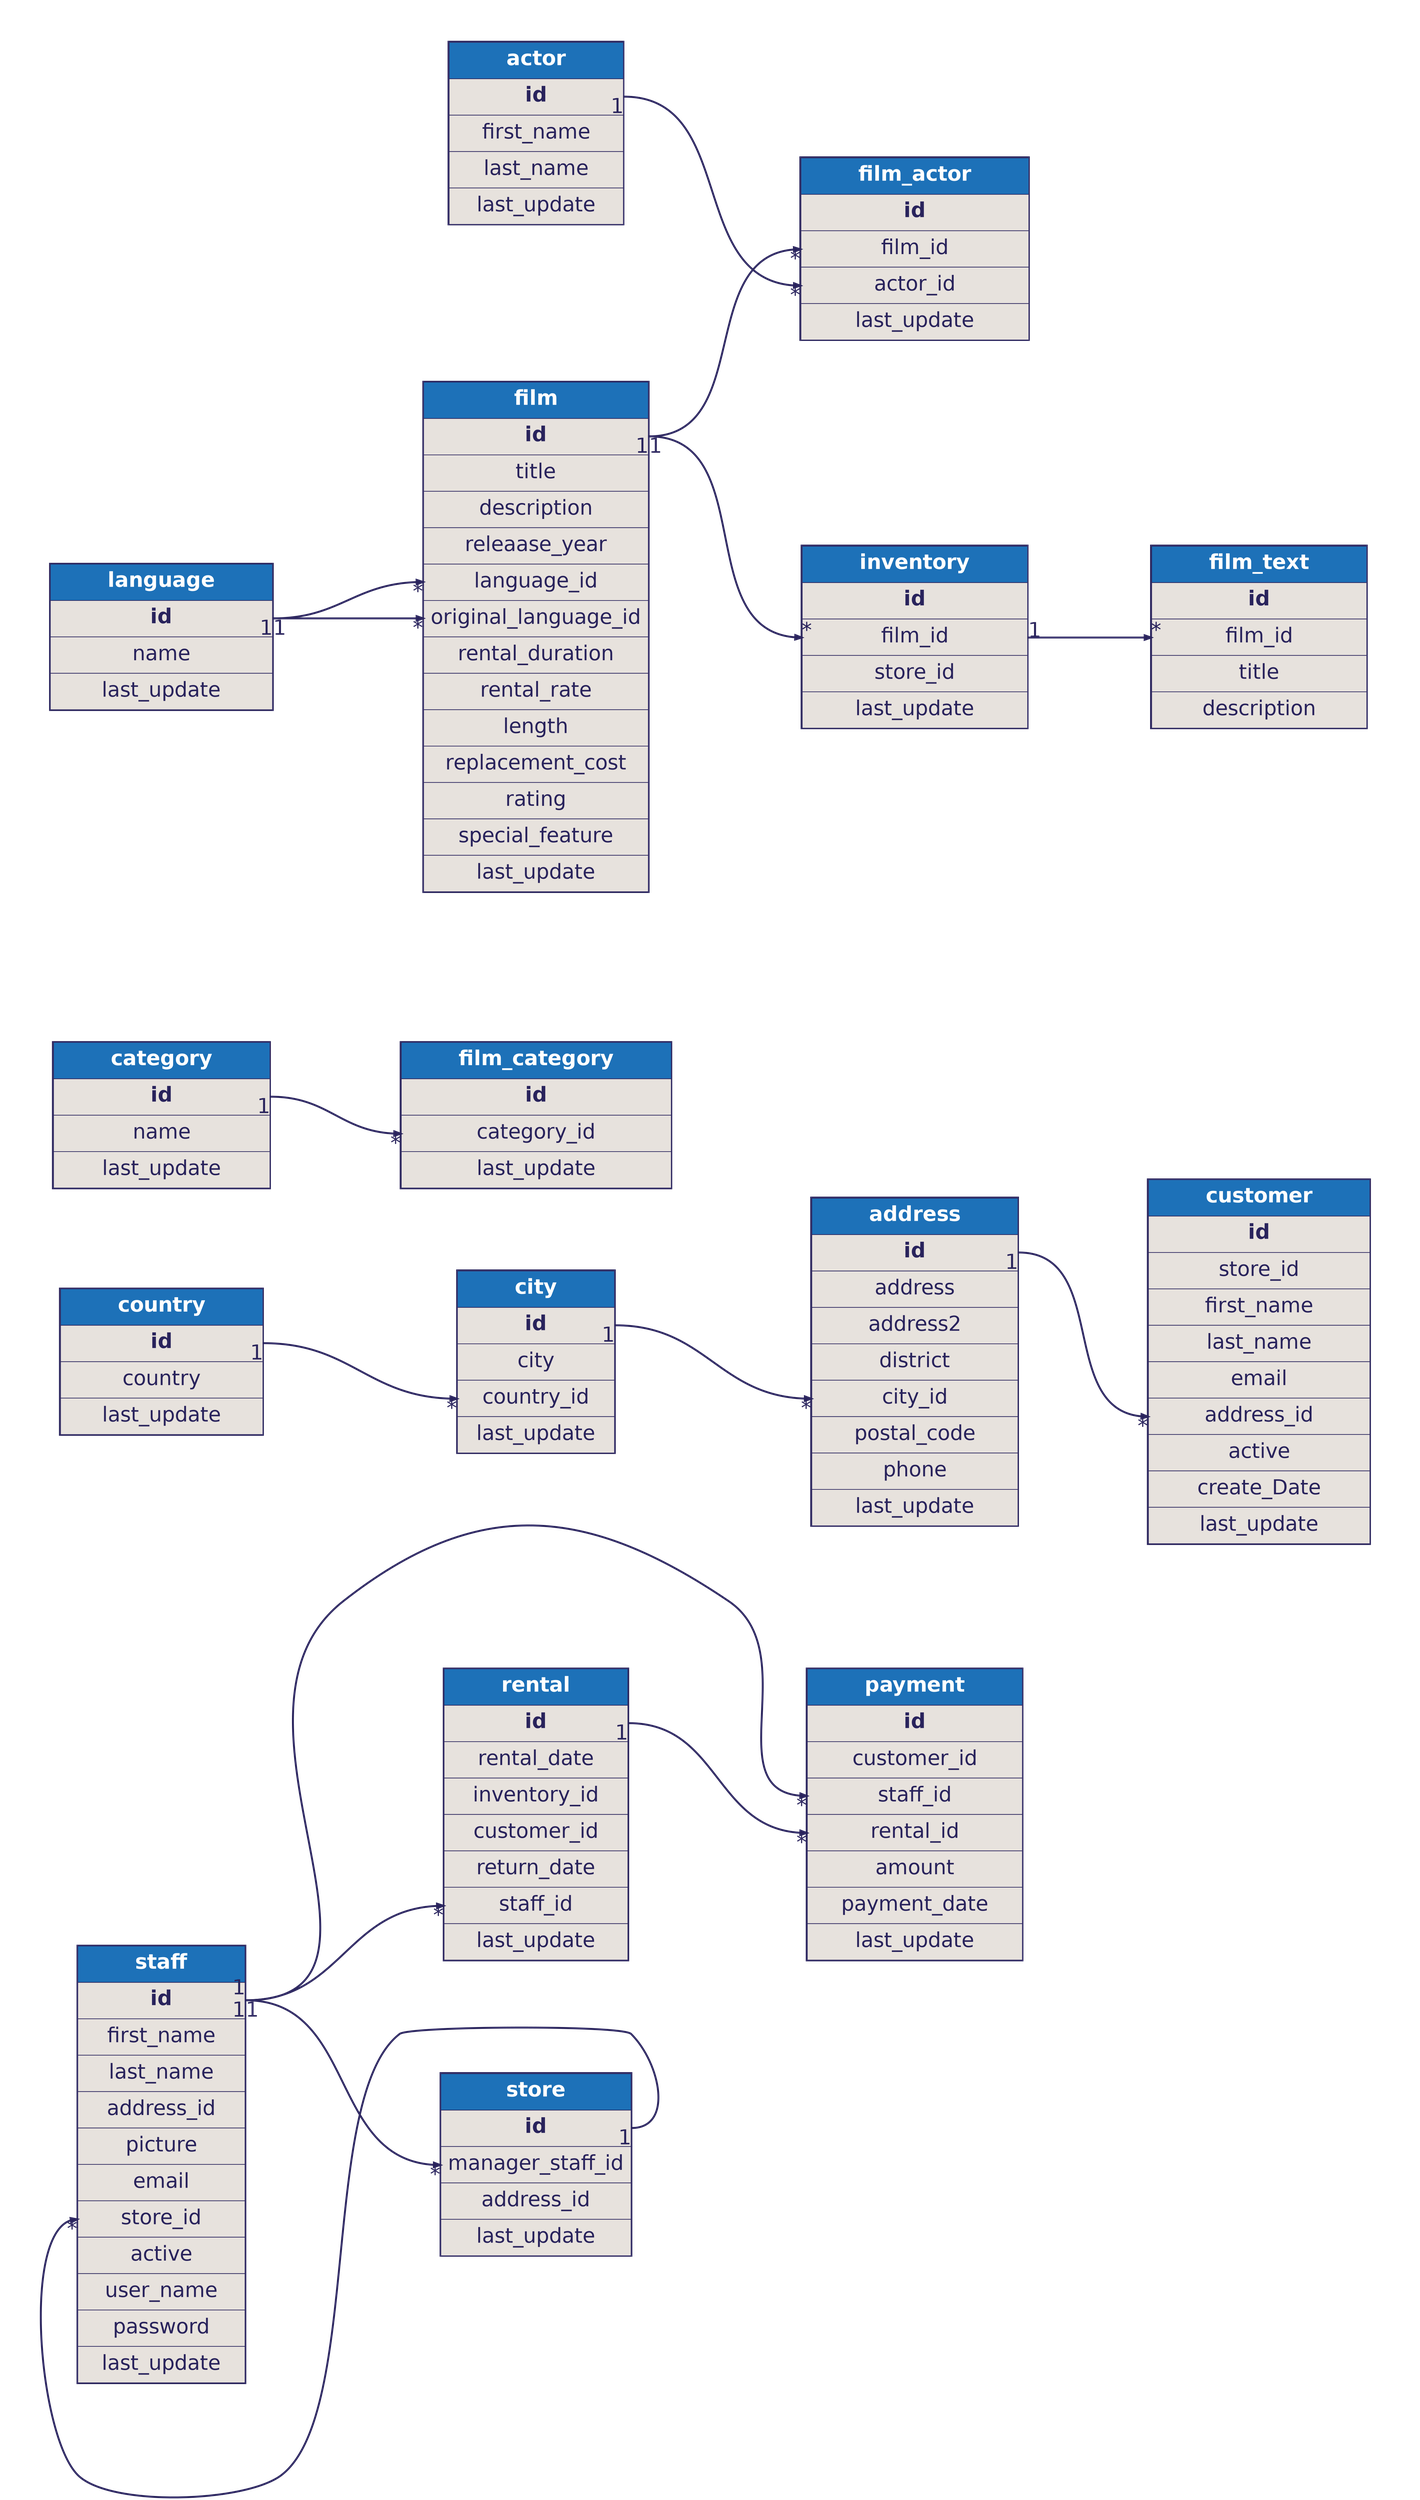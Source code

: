digraph dbml {
      rankdir=LR;
      graph [fontname="helvetica", fontsize=32, fontcolor="#29235c", bgcolor="transparent"];
      node [penwidth=0, margin=0, fontname="helvetica", fontsize=32, fontcolor="#29235c"];
      edge [fontname="helvetica", fontsize=32, fontcolor="#29235c", color="#29235c"];

      
      
      "staff" [id=staff;label=<<TABLE BORDER="2" COLOR="#29235c" CELLBORDER="1" CELLSPACING="0" CELLPADDING="10" >
      <TR><TD PORT="f0" WIDTH="150" BGCOLOR="#1d71b8"><font color="#ffffff"><B>       staff       </B></font></TD></TR>
<TR><TD PORT="f1" BGCOLOR="#e7e2dd"><b>id</b></TD></TR>
<TR><TD PORT="f2" BGCOLOR="#e7e2dd">first_name</TD></TR>
<TR><TD PORT="f3" BGCOLOR="#e7e2dd">last_name</TD></TR>
<TR><TD PORT="f4" BGCOLOR="#e7e2dd">address_id</TD></TR>
<TR><TD PORT="f5" BGCOLOR="#e7e2dd">picture</TD></TR>
<TR><TD PORT="f6" BGCOLOR="#e7e2dd">email</TD></TR>
<TR><TD PORT="f7" BGCOLOR="#e7e2dd">store_id</TD></TR>
<TR><TD PORT="f8" BGCOLOR="#e7e2dd">active</TD></TR>
<TR><TD PORT="f9" BGCOLOR="#e7e2dd">user_name</TD></TR>
<TR><TD PORT="f10" BGCOLOR="#e7e2dd">password</TD></TR>
<TR><TD PORT="f11" BGCOLOR="#e7e2dd">last_update</TD></TR>
    </TABLE>>];
"store" [id=store;label=<<TABLE BORDER="2" COLOR="#29235c" CELLBORDER="1" CELLSPACING="0" CELLPADDING="10" >
      <TR><TD PORT="f0" WIDTH="150" BGCOLOR="#1d71b8"><font color="#ffffff"><B>       store       </B></font></TD></TR>
<TR><TD PORT="f1" BGCOLOR="#e7e2dd"><b>id</b></TD></TR>
<TR><TD PORT="f2" BGCOLOR="#e7e2dd">manager_staff_id</TD></TR>
<TR><TD PORT="f3" BGCOLOR="#e7e2dd">address_id</TD></TR>
<TR><TD PORT="f4" BGCOLOR="#e7e2dd">last_update</TD></TR>
    </TABLE>>];
"payment" [id=payment;label=<<TABLE BORDER="2" COLOR="#29235c" CELLBORDER="1" CELLSPACING="0" CELLPADDING="10" >
      <TR><TD PORT="f0" WIDTH="150" BGCOLOR="#1d71b8"><font color="#ffffff"><B>       payment       </B></font></TD></TR>
<TR><TD PORT="f1" BGCOLOR="#e7e2dd"><b>id</b></TD></TR>
<TR><TD PORT="f2" BGCOLOR="#e7e2dd">customer_id</TD></TR>
<TR><TD PORT="f3" BGCOLOR="#e7e2dd">staff_id</TD></TR>
<TR><TD PORT="f4" BGCOLOR="#e7e2dd">rental_id</TD></TR>
<TR><TD PORT="f5" BGCOLOR="#e7e2dd">amount</TD></TR>
<TR><TD PORT="f6" BGCOLOR="#e7e2dd">payment_date</TD></TR>
<TR><TD PORT="f7" BGCOLOR="#e7e2dd">last_update</TD></TR>
    </TABLE>>];
"rental" [id=rental;label=<<TABLE BORDER="2" COLOR="#29235c" CELLBORDER="1" CELLSPACING="0" CELLPADDING="10" >
      <TR><TD PORT="f0" WIDTH="150" BGCOLOR="#1d71b8"><font color="#ffffff"><B>       rental       </B></font></TD></TR>
<TR><TD PORT="f1" BGCOLOR="#e7e2dd"><b>id</b></TD></TR>
<TR><TD PORT="f2" BGCOLOR="#e7e2dd">rental_date</TD></TR>
<TR><TD PORT="f3" BGCOLOR="#e7e2dd">inventory_id</TD></TR>
<TR><TD PORT="f4" BGCOLOR="#e7e2dd">customer_id</TD></TR>
<TR><TD PORT="f5" BGCOLOR="#e7e2dd">return_date</TD></TR>
<TR><TD PORT="f6" BGCOLOR="#e7e2dd">staff_id</TD></TR>
<TR><TD PORT="f7" BGCOLOR="#e7e2dd">last_update</TD></TR>
    </TABLE>>];
"country" [id=country;label=<<TABLE BORDER="2" COLOR="#29235c" CELLBORDER="1" CELLSPACING="0" CELLPADDING="10" >
      <TR><TD PORT="f0" WIDTH="150" BGCOLOR="#1d71b8"><font color="#ffffff"><B>       country       </B></font></TD></TR>
<TR><TD PORT="f1" BGCOLOR="#e7e2dd"><b>id</b></TD></TR>
<TR><TD PORT="f2" BGCOLOR="#e7e2dd">country</TD></TR>
<TR><TD PORT="f3" BGCOLOR="#e7e2dd">last_update</TD></TR>
    </TABLE>>];
"city" [id=city;label=<<TABLE BORDER="2" COLOR="#29235c" CELLBORDER="1" CELLSPACING="0" CELLPADDING="10" >
      <TR><TD PORT="f0" WIDTH="150" BGCOLOR="#1d71b8"><font color="#ffffff"><B>       city       </B></font></TD></TR>
<TR><TD PORT="f1" BGCOLOR="#e7e2dd"><b>id</b></TD></TR>
<TR><TD PORT="f2" BGCOLOR="#e7e2dd">city</TD></TR>
<TR><TD PORT="f3" BGCOLOR="#e7e2dd">country_id</TD></TR>
<TR><TD PORT="f4" BGCOLOR="#e7e2dd">last_update</TD></TR>
    </TABLE>>];
"address" [id=address;label=<<TABLE BORDER="2" COLOR="#29235c" CELLBORDER="1" CELLSPACING="0" CELLPADDING="10" >
      <TR><TD PORT="f0" WIDTH="150" BGCOLOR="#1d71b8"><font color="#ffffff"><B>       address       </B></font></TD></TR>
<TR><TD PORT="f1" BGCOLOR="#e7e2dd"><b>id</b></TD></TR>
<TR><TD PORT="f2" BGCOLOR="#e7e2dd">address</TD></TR>
<TR><TD PORT="f3" BGCOLOR="#e7e2dd">address2</TD></TR>
<TR><TD PORT="f4" BGCOLOR="#e7e2dd">district</TD></TR>
<TR><TD PORT="f5" BGCOLOR="#e7e2dd">city_id</TD></TR>
<TR><TD PORT="f6" BGCOLOR="#e7e2dd">postal_code</TD></TR>
<TR><TD PORT="f7" BGCOLOR="#e7e2dd">phone</TD></TR>
<TR><TD PORT="f8" BGCOLOR="#e7e2dd">last_update</TD></TR>
    </TABLE>>];
"customer" [id=customer;label=<<TABLE BORDER="2" COLOR="#29235c" CELLBORDER="1" CELLSPACING="0" CELLPADDING="10" >
      <TR><TD PORT="f0" WIDTH="150" BGCOLOR="#1d71b8"><font color="#ffffff"><B>       customer       </B></font></TD></TR>
<TR><TD PORT="f1" BGCOLOR="#e7e2dd"><b>id</b></TD></TR>
<TR><TD PORT="f2" BGCOLOR="#e7e2dd">store_id</TD></TR>
<TR><TD PORT="f3" BGCOLOR="#e7e2dd">first_name</TD></TR>
<TR><TD PORT="f4" BGCOLOR="#e7e2dd">last_name</TD></TR>
<TR><TD PORT="f5" BGCOLOR="#e7e2dd">email</TD></TR>
<TR><TD PORT="f6" BGCOLOR="#e7e2dd">address_id</TD></TR>
<TR><TD PORT="f7" BGCOLOR="#e7e2dd">active</TD></TR>
<TR><TD PORT="f8" BGCOLOR="#e7e2dd">create_Date</TD></TR>
<TR><TD PORT="f9" BGCOLOR="#e7e2dd">last_update</TD></TR>
    </TABLE>>];
"category" [id=category;label=<<TABLE BORDER="2" COLOR="#29235c" CELLBORDER="1" CELLSPACING="0" CELLPADDING="10" >
      <TR><TD PORT="f0" WIDTH="150" BGCOLOR="#1d71b8"><font color="#ffffff"><B>       category       </B></font></TD></TR>
<TR><TD PORT="f1" BGCOLOR="#e7e2dd"><b>id</b></TD></TR>
<TR><TD PORT="f2" BGCOLOR="#e7e2dd">name</TD></TR>
<TR><TD PORT="f3" BGCOLOR="#e7e2dd">last_update</TD></TR>
    </TABLE>>];
"film_category" [id=film_category;label=<<TABLE BORDER="2" COLOR="#29235c" CELLBORDER="1" CELLSPACING="0" CELLPADDING="10" >
      <TR><TD PORT="f0" WIDTH="150" BGCOLOR="#1d71b8"><font color="#ffffff"><B>       film_category       </B></font></TD></TR>
<TR><TD PORT="f1" BGCOLOR="#e7e2dd"><b>id</b></TD></TR>
<TR><TD PORT="f2" BGCOLOR="#e7e2dd">category_id</TD></TR>
<TR><TD PORT="f3" BGCOLOR="#e7e2dd">last_update</TD></TR>
    </TABLE>>];
"language" [id=language;label=<<TABLE BORDER="2" COLOR="#29235c" CELLBORDER="1" CELLSPACING="0" CELLPADDING="10" >
      <TR><TD PORT="f0" WIDTH="150" BGCOLOR="#1d71b8"><font color="#ffffff"><B>       language       </B></font></TD></TR>
<TR><TD PORT="f1" BGCOLOR="#e7e2dd"><b>id</b></TD></TR>
<TR><TD PORT="f2" BGCOLOR="#e7e2dd">name</TD></TR>
<TR><TD PORT="f3" BGCOLOR="#e7e2dd">last_update</TD></TR>
    </TABLE>>];
"film_text" [id=film_text;label=<<TABLE BORDER="2" COLOR="#29235c" CELLBORDER="1" CELLSPACING="0" CELLPADDING="10" >
      <TR><TD PORT="f0" WIDTH="150" BGCOLOR="#1d71b8"><font color="#ffffff"><B>       film_text       </B></font></TD></TR>
<TR><TD PORT="f1" BGCOLOR="#e7e2dd"><b>id</b></TD></TR>
<TR><TD PORT="f2" BGCOLOR="#e7e2dd">film_id</TD></TR>
<TR><TD PORT="f3" BGCOLOR="#e7e2dd">title</TD></TR>
<TR><TD PORT="f4" BGCOLOR="#e7e2dd">description</TD></TR>
    </TABLE>>];
"actor" [id=actor;label=<<TABLE BORDER="2" COLOR="#29235c" CELLBORDER="1" CELLSPACING="0" CELLPADDING="10" >
      <TR><TD PORT="f0" WIDTH="150" BGCOLOR="#1d71b8"><font color="#ffffff"><B>       actor       </B></font></TD></TR>
<TR><TD PORT="f1" BGCOLOR="#e7e2dd"><b>id</b></TD></TR>
<TR><TD PORT="f2" BGCOLOR="#e7e2dd">first_name</TD></TR>
<TR><TD PORT="f3" BGCOLOR="#e7e2dd">last_name</TD></TR>
<TR><TD PORT="f4" BGCOLOR="#e7e2dd">last_update</TD></TR>
    </TABLE>>];
"film" [id=film;label=<<TABLE BORDER="2" COLOR="#29235c" CELLBORDER="1" CELLSPACING="0" CELLPADDING="10" >
      <TR><TD PORT="f0" WIDTH="150" BGCOLOR="#1d71b8"><font color="#ffffff"><B>       film       </B></font></TD></TR>
<TR><TD PORT="f1" BGCOLOR="#e7e2dd"><b>id</b></TD></TR>
<TR><TD PORT="f2" BGCOLOR="#e7e2dd">title</TD></TR>
<TR><TD PORT="f3" BGCOLOR="#e7e2dd">description</TD></TR>
<TR><TD PORT="f4" BGCOLOR="#e7e2dd">releaase_year</TD></TR>
<TR><TD PORT="f5" BGCOLOR="#e7e2dd">language_id</TD></TR>
<TR><TD PORT="f6" BGCOLOR="#e7e2dd">original_language_id</TD></TR>
<TR><TD PORT="f7" BGCOLOR="#e7e2dd">rental_duration</TD></TR>
<TR><TD PORT="f8" BGCOLOR="#e7e2dd">rental_rate</TD></TR>
<TR><TD PORT="f9" BGCOLOR="#e7e2dd">length</TD></TR>
<TR><TD PORT="f10" BGCOLOR="#e7e2dd">replacement_cost</TD></TR>
<TR><TD PORT="f11" BGCOLOR="#e7e2dd">rating</TD></TR>
<TR><TD PORT="f12" BGCOLOR="#e7e2dd">special_feature</TD></TR>
<TR><TD PORT="f13" BGCOLOR="#e7e2dd">last_update</TD></TR>
    </TABLE>>];
"film_actor" [id=film_actor;label=<<TABLE BORDER="2" COLOR="#29235c" CELLBORDER="1" CELLSPACING="0" CELLPADDING="10" >
      <TR><TD PORT="f0" WIDTH="150" BGCOLOR="#1d71b8"><font color="#ffffff"><B>       film_actor       </B></font></TD></TR>
<TR><TD PORT="f1" BGCOLOR="#e7e2dd"><b>id</b></TD></TR>
<TR><TD PORT="f2" BGCOLOR="#e7e2dd">film_id</TD></TR>
<TR><TD PORT="f3" BGCOLOR="#e7e2dd">actor_id</TD></TR>
<TR><TD PORT="f4" BGCOLOR="#e7e2dd">last_update</TD></TR>
    </TABLE>>];
"inventory" [id=inventory;label=<<TABLE BORDER="2" COLOR="#29235c" CELLBORDER="1" CELLSPACING="0" CELLPADDING="10" >
      <TR><TD PORT="f0" WIDTH="150" BGCOLOR="#1d71b8"><font color="#ffffff"><B>       inventory       </B></font></TD></TR>
<TR><TD PORT="f1" BGCOLOR="#e7e2dd"><b>id</b></TD></TR>
<TR><TD PORT="f2" BGCOLOR="#e7e2dd">film_id</TD></TR>
<TR><TD PORT="f3" BGCOLOR="#e7e2dd">store_id</TD></TR>
<TR><TD PORT="f4" BGCOLOR="#e7e2dd">last_update</TD></TR>
    </TABLE>>];
    
      store:0 -> staff:0 [style=invis, weight=100, color=red]
    store:f1:e -> staff:f7:w [penwidth=3, color="#29235c", headlabel="*", taillabel="1", arrowhead="normal", arrowtail="none"]
staff:0 -> store:0 [style=invis, weight=100, color=red]
    staff:f1:e -> store:f2:w [penwidth=3, color="#29235c", headlabel="*", taillabel="1", arrowhead="normal", arrowtail="none"]
staff:0 -> payment:0 [style=invis, weight=100, color=red]
    staff:f1:e -> payment:f3:w [penwidth=3, color="#29235c", headlabel="*", taillabel="1", arrowhead="normal", arrowtail="none"]
rental:0 -> payment:0 [style=invis, weight=100, color=red]
    rental:f1:e -> payment:f4:w [penwidth=3, color="#29235c", headlabel="*", taillabel="1", arrowhead="normal", arrowtail="none"]
staff:0 -> rental:0 [style=invis, weight=100, color=red]
    staff:f1:e -> rental:f6:w [penwidth=3, color="#29235c", headlabel="*", taillabel="1", arrowhead="normal", arrowtail="none"]
country:0 -> city:0 [style=invis, weight=100, color=red]
    country:f1:e -> city:f3:w [penwidth=3, color="#29235c", headlabel="*", taillabel="1", arrowhead="normal", arrowtail="none"]
city:0 -> address:0 [style=invis, weight=100, color=red]
    city:f1:e -> address:f5:w [penwidth=3, color="#29235c", headlabel="*", taillabel="1", arrowhead="normal", arrowtail="none"]
address:0 -> customer:0 [style=invis, weight=100, color=red]
    address:f1:e -> customer:f6:w [penwidth=3, color="#29235c", headlabel="*", taillabel="1", arrowhead="normal", arrowtail="none"]
category:0 -> film_category:0 [style=invis, weight=100, color=red]
    category:f1:e -> film_category:f2:w [penwidth=3, color="#29235c", headlabel="*", taillabel="1", arrowhead="normal", arrowtail="none"]
inventory:0 -> film_text:0 [style=invis, weight=100, color=red]
    inventory:f2:e -> film_text:f2:w [penwidth=3, color="#29235c", headlabel="*", taillabel="1", arrowhead="normal", arrowtail="none"]
language:0 -> film:0 [style=invis, weight=100, color=red]
    language:f1:e -> film:f5:w [penwidth=3, color="#29235c", headlabel="*", taillabel="1", arrowhead="normal", arrowtail="none"]
language:0 -> film:0 [style=invis, weight=100, color=red]
    language:f1:e -> film:f6:w [penwidth=3, color="#29235c", headlabel="*", taillabel="1", arrowhead="normal", arrowtail="none"]
film:0 -> film_actor:0 [style=invis, weight=100, color=red]
    film:f1:e -> film_actor:f2:w [penwidth=3, color="#29235c", headlabel="*", taillabel="1", arrowhead="normal", arrowtail="none"]
actor:0 -> film_actor:0 [style=invis, weight=100, color=red]
    actor:f1:e -> film_actor:f3:w [penwidth=3, color="#29235c", headlabel="*", taillabel="1", arrowhead="normal", arrowtail="none"]
film:0 -> inventory:0 [style=invis, weight=100, color=red]
    film:f1:e -> inventory:f2:w [penwidth=3, color="#29235c", headlabel="*", taillabel="1", arrowhead="normal", arrowtail="none"]
    }